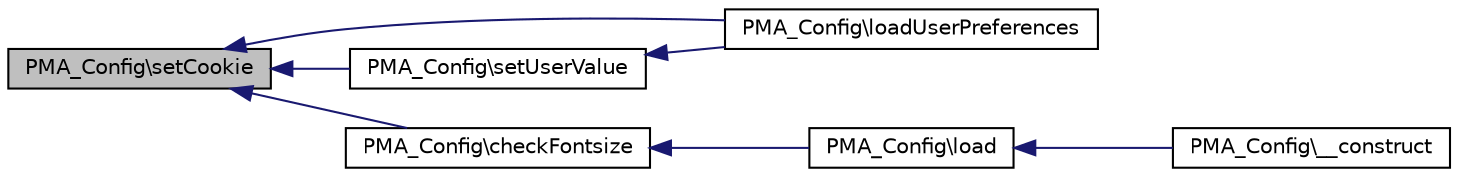 digraph G
{
  edge [fontname="Helvetica",fontsize="10",labelfontname="Helvetica",labelfontsize="10"];
  node [fontname="Helvetica",fontsize="10",shape=record];
  rankdir="LR";
  Node1 [label="PMA_Config\\setCookie",height=0.2,width=0.4,color="black", fillcolor="grey75", style="filled" fontcolor="black"];
  Node1 -> Node2 [dir="back",color="midnightblue",fontsize="10",style="solid",fontname="Helvetica"];
  Node2 [label="PMA_Config\\loadUserPreferences",height=0.2,width=0.4,color="black", fillcolor="white", style="filled",URL="$classPMA__Config.html#a8ebd0e4951ac2269fac354000f3a4c35",tooltip="Loads user preferences and merges them with current config must be called after control connection ha..."];
  Node1 -> Node3 [dir="back",color="midnightblue",fontsize="10",style="solid",fontname="Helvetica"];
  Node3 [label="PMA_Config\\setUserValue",height=0.2,width=0.4,color="black", fillcolor="white", style="filled",URL="$classPMA__Config.html#a38eea5979760c33499a3c378e64853c7",tooltip="Sets config value which is stored in user preferences (if available) or in a cookie."];
  Node3 -> Node2 [dir="back",color="midnightblue",fontsize="10",style="solid",fontname="Helvetica"];
  Node1 -> Node4 [dir="back",color="midnightblue",fontsize="10",style="solid",fontname="Helvetica"];
  Node4 [label="PMA_Config\\checkFontsize",height=0.2,width=0.4,color="black", fillcolor="white", style="filled",URL="$classPMA__Config.html#af3b7fc7efc6f5c54956ac12188364942",tooltip="checks for font size configuration, and sets font size as requested by user"];
  Node4 -> Node5 [dir="back",color="midnightblue",fontsize="10",style="solid",fontname="Helvetica"];
  Node5 [label="PMA_Config\\load",height=0.2,width=0.4,color="black", fillcolor="white", style="filled",URL="$classPMA__Config.html#aa096afab47dd6c435cb5f5de6a19275a",tooltip="loads configuration from $source, usally the config file should be called on object creation..."];
  Node5 -> Node6 [dir="back",color="midnightblue",fontsize="10",style="solid",fontname="Helvetica"];
  Node6 [label="PMA_Config\\__construct",height=0.2,width=0.4,color="black", fillcolor="white", style="filled",URL="$classPMA__Config.html#a9237899ec13646870eb8cc8c813e8841",tooltip="constructor"];
}
